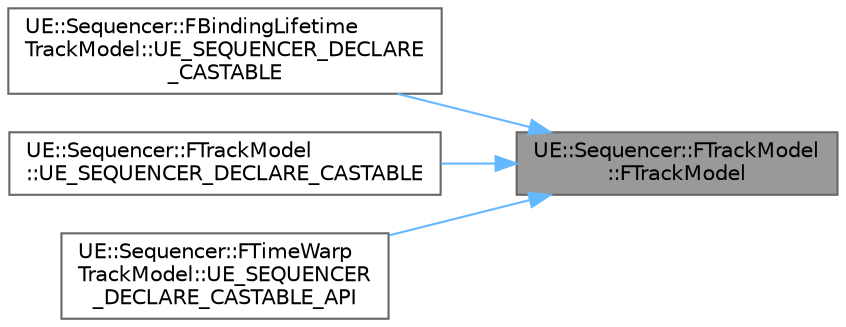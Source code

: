 digraph "UE::Sequencer::FTrackModel::FTrackModel"
{
 // INTERACTIVE_SVG=YES
 // LATEX_PDF_SIZE
  bgcolor="transparent";
  edge [fontname=Helvetica,fontsize=10,labelfontname=Helvetica,labelfontsize=10];
  node [fontname=Helvetica,fontsize=10,shape=box,height=0.2,width=0.4];
  rankdir="RL";
  Node1 [id="Node000001",label="UE::Sequencer::FTrackModel\l::FTrackModel",height=0.2,width=0.4,color="gray40", fillcolor="grey60", style="filled", fontcolor="black",tooltip=" "];
  Node1 -> Node2 [id="edge1_Node000001_Node000002",dir="back",color="steelblue1",style="solid",tooltip=" "];
  Node2 [id="Node000002",label="UE::Sequencer::FBindingLifetime\lTrackModel::UE_SEQUENCER_DECLARE\l_CASTABLE",height=0.2,width=0.4,color="grey40", fillcolor="white", style="filled",URL="$d6/d1b/classUE_1_1Sequencer_1_1FBindingLifetimeTrackModel.html#ab2e7439e2a2188ad2d08de2a54e43509",tooltip=" "];
  Node1 -> Node3 [id="edge2_Node000001_Node000003",dir="back",color="steelblue1",style="solid",tooltip=" "];
  Node3 [id="Node000003",label="UE::Sequencer::FTrackModel\l::UE_SEQUENCER_DECLARE_CASTABLE",height=0.2,width=0.4,color="grey40", fillcolor="white", style="filled",URL="$d4/dde/classUE_1_1Sequencer_1_1FTrackModel.html#a51dbe316c3ebb65bc085c82e2ace4c70",tooltip=" "];
  Node1 -> Node4 [id="edge3_Node000001_Node000004",dir="back",color="steelblue1",style="solid",tooltip=" "];
  Node4 [id="Node000004",label="UE::Sequencer::FTimeWarp\lTrackModel::UE_SEQUENCER\l_DECLARE_CASTABLE_API",height=0.2,width=0.4,color="grey40", fillcolor="white", style="filled",URL="$d1/ddd/structUE_1_1Sequencer_1_1FTimeWarpTrackModel.html#a5be740e4caa6f1b14304faa4d31b92d5",tooltip=" "];
}
